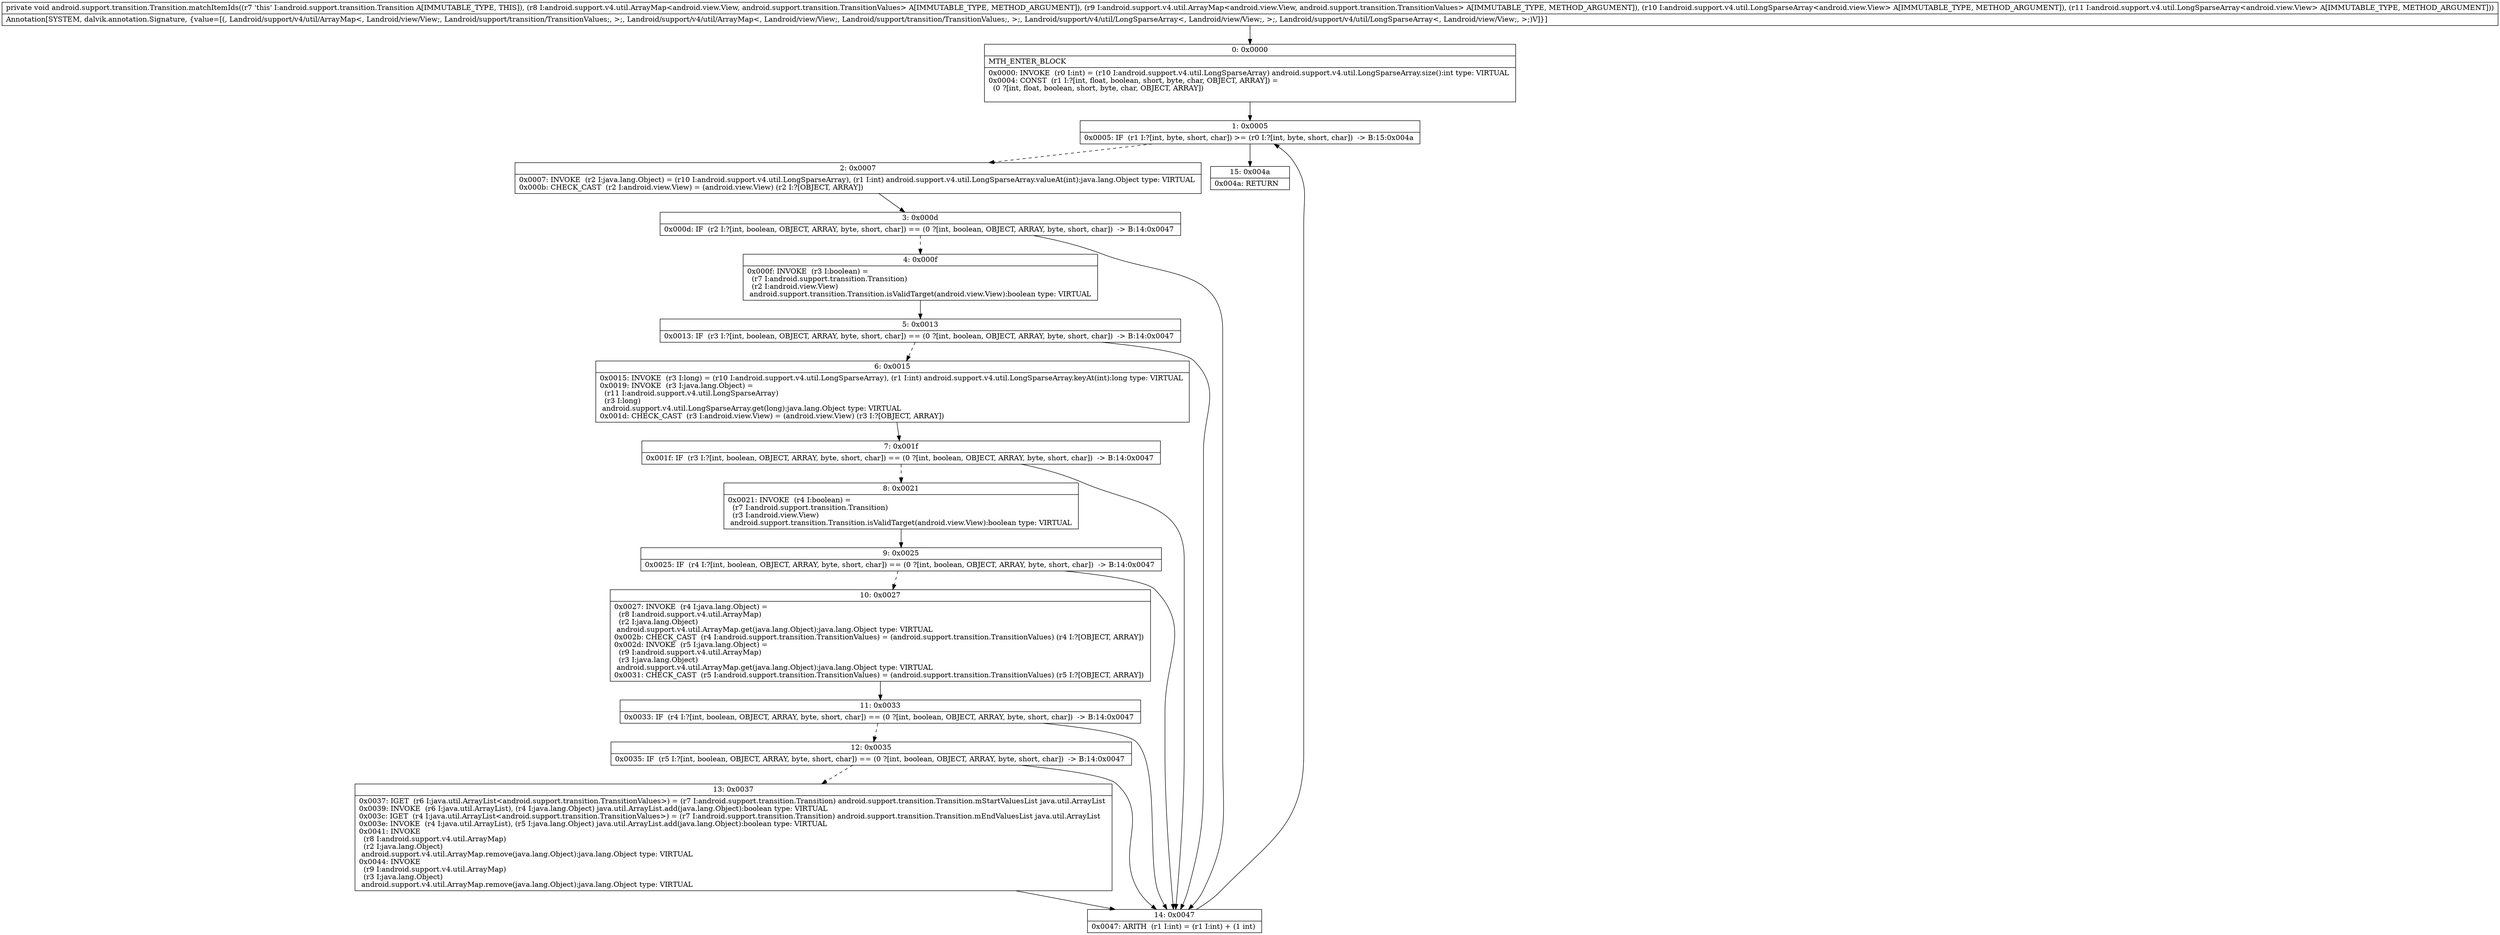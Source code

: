digraph "CFG forandroid.support.transition.Transition.matchItemIds(Landroid\/support\/v4\/util\/ArrayMap;Landroid\/support\/v4\/util\/ArrayMap;Landroid\/support\/v4\/util\/LongSparseArray;Landroid\/support\/v4\/util\/LongSparseArray;)V" {
Node_0 [shape=record,label="{0\:\ 0x0000|MTH_ENTER_BLOCK\l|0x0000: INVOKE  (r0 I:int) = (r10 I:android.support.v4.util.LongSparseArray) android.support.v4.util.LongSparseArray.size():int type: VIRTUAL \l0x0004: CONST  (r1 I:?[int, float, boolean, short, byte, char, OBJECT, ARRAY]) = \l  (0 ?[int, float, boolean, short, byte, char, OBJECT, ARRAY])\l \l}"];
Node_1 [shape=record,label="{1\:\ 0x0005|0x0005: IF  (r1 I:?[int, byte, short, char]) \>= (r0 I:?[int, byte, short, char])  \-\> B:15:0x004a \l}"];
Node_2 [shape=record,label="{2\:\ 0x0007|0x0007: INVOKE  (r2 I:java.lang.Object) = (r10 I:android.support.v4.util.LongSparseArray), (r1 I:int) android.support.v4.util.LongSparseArray.valueAt(int):java.lang.Object type: VIRTUAL \l0x000b: CHECK_CAST  (r2 I:android.view.View) = (android.view.View) (r2 I:?[OBJECT, ARRAY]) \l}"];
Node_3 [shape=record,label="{3\:\ 0x000d|0x000d: IF  (r2 I:?[int, boolean, OBJECT, ARRAY, byte, short, char]) == (0 ?[int, boolean, OBJECT, ARRAY, byte, short, char])  \-\> B:14:0x0047 \l}"];
Node_4 [shape=record,label="{4\:\ 0x000f|0x000f: INVOKE  (r3 I:boolean) = \l  (r7 I:android.support.transition.Transition)\l  (r2 I:android.view.View)\l android.support.transition.Transition.isValidTarget(android.view.View):boolean type: VIRTUAL \l}"];
Node_5 [shape=record,label="{5\:\ 0x0013|0x0013: IF  (r3 I:?[int, boolean, OBJECT, ARRAY, byte, short, char]) == (0 ?[int, boolean, OBJECT, ARRAY, byte, short, char])  \-\> B:14:0x0047 \l}"];
Node_6 [shape=record,label="{6\:\ 0x0015|0x0015: INVOKE  (r3 I:long) = (r10 I:android.support.v4.util.LongSparseArray), (r1 I:int) android.support.v4.util.LongSparseArray.keyAt(int):long type: VIRTUAL \l0x0019: INVOKE  (r3 I:java.lang.Object) = \l  (r11 I:android.support.v4.util.LongSparseArray)\l  (r3 I:long)\l android.support.v4.util.LongSparseArray.get(long):java.lang.Object type: VIRTUAL \l0x001d: CHECK_CAST  (r3 I:android.view.View) = (android.view.View) (r3 I:?[OBJECT, ARRAY]) \l}"];
Node_7 [shape=record,label="{7\:\ 0x001f|0x001f: IF  (r3 I:?[int, boolean, OBJECT, ARRAY, byte, short, char]) == (0 ?[int, boolean, OBJECT, ARRAY, byte, short, char])  \-\> B:14:0x0047 \l}"];
Node_8 [shape=record,label="{8\:\ 0x0021|0x0021: INVOKE  (r4 I:boolean) = \l  (r7 I:android.support.transition.Transition)\l  (r3 I:android.view.View)\l android.support.transition.Transition.isValidTarget(android.view.View):boolean type: VIRTUAL \l}"];
Node_9 [shape=record,label="{9\:\ 0x0025|0x0025: IF  (r4 I:?[int, boolean, OBJECT, ARRAY, byte, short, char]) == (0 ?[int, boolean, OBJECT, ARRAY, byte, short, char])  \-\> B:14:0x0047 \l}"];
Node_10 [shape=record,label="{10\:\ 0x0027|0x0027: INVOKE  (r4 I:java.lang.Object) = \l  (r8 I:android.support.v4.util.ArrayMap)\l  (r2 I:java.lang.Object)\l android.support.v4.util.ArrayMap.get(java.lang.Object):java.lang.Object type: VIRTUAL \l0x002b: CHECK_CAST  (r4 I:android.support.transition.TransitionValues) = (android.support.transition.TransitionValues) (r4 I:?[OBJECT, ARRAY]) \l0x002d: INVOKE  (r5 I:java.lang.Object) = \l  (r9 I:android.support.v4.util.ArrayMap)\l  (r3 I:java.lang.Object)\l android.support.v4.util.ArrayMap.get(java.lang.Object):java.lang.Object type: VIRTUAL \l0x0031: CHECK_CAST  (r5 I:android.support.transition.TransitionValues) = (android.support.transition.TransitionValues) (r5 I:?[OBJECT, ARRAY]) \l}"];
Node_11 [shape=record,label="{11\:\ 0x0033|0x0033: IF  (r4 I:?[int, boolean, OBJECT, ARRAY, byte, short, char]) == (0 ?[int, boolean, OBJECT, ARRAY, byte, short, char])  \-\> B:14:0x0047 \l}"];
Node_12 [shape=record,label="{12\:\ 0x0035|0x0035: IF  (r5 I:?[int, boolean, OBJECT, ARRAY, byte, short, char]) == (0 ?[int, boolean, OBJECT, ARRAY, byte, short, char])  \-\> B:14:0x0047 \l}"];
Node_13 [shape=record,label="{13\:\ 0x0037|0x0037: IGET  (r6 I:java.util.ArrayList\<android.support.transition.TransitionValues\>) = (r7 I:android.support.transition.Transition) android.support.transition.Transition.mStartValuesList java.util.ArrayList \l0x0039: INVOKE  (r6 I:java.util.ArrayList), (r4 I:java.lang.Object) java.util.ArrayList.add(java.lang.Object):boolean type: VIRTUAL \l0x003c: IGET  (r4 I:java.util.ArrayList\<android.support.transition.TransitionValues\>) = (r7 I:android.support.transition.Transition) android.support.transition.Transition.mEndValuesList java.util.ArrayList \l0x003e: INVOKE  (r4 I:java.util.ArrayList), (r5 I:java.lang.Object) java.util.ArrayList.add(java.lang.Object):boolean type: VIRTUAL \l0x0041: INVOKE  \l  (r8 I:android.support.v4.util.ArrayMap)\l  (r2 I:java.lang.Object)\l android.support.v4.util.ArrayMap.remove(java.lang.Object):java.lang.Object type: VIRTUAL \l0x0044: INVOKE  \l  (r9 I:android.support.v4.util.ArrayMap)\l  (r3 I:java.lang.Object)\l android.support.v4.util.ArrayMap.remove(java.lang.Object):java.lang.Object type: VIRTUAL \l}"];
Node_14 [shape=record,label="{14\:\ 0x0047|0x0047: ARITH  (r1 I:int) = (r1 I:int) + (1 int) \l}"];
Node_15 [shape=record,label="{15\:\ 0x004a|0x004a: RETURN   \l}"];
MethodNode[shape=record,label="{private void android.support.transition.Transition.matchItemIds((r7 'this' I:android.support.transition.Transition A[IMMUTABLE_TYPE, THIS]), (r8 I:android.support.v4.util.ArrayMap\<android.view.View, android.support.transition.TransitionValues\> A[IMMUTABLE_TYPE, METHOD_ARGUMENT]), (r9 I:android.support.v4.util.ArrayMap\<android.view.View, android.support.transition.TransitionValues\> A[IMMUTABLE_TYPE, METHOD_ARGUMENT]), (r10 I:android.support.v4.util.LongSparseArray\<android.view.View\> A[IMMUTABLE_TYPE, METHOD_ARGUMENT]), (r11 I:android.support.v4.util.LongSparseArray\<android.view.View\> A[IMMUTABLE_TYPE, METHOD_ARGUMENT]))  | Annotation[SYSTEM, dalvik.annotation.Signature, \{value=[(, Landroid\/support\/v4\/util\/ArrayMap\<, Landroid\/view\/View;, Landroid\/support\/transition\/TransitionValues;, \>;, Landroid\/support\/v4\/util\/ArrayMap\<, Landroid\/view\/View;, Landroid\/support\/transition\/TransitionValues;, \>;, Landroid\/support\/v4\/util\/LongSparseArray\<, Landroid\/view\/View;, \>;, Landroid\/support\/v4\/util\/LongSparseArray\<, Landroid\/view\/View;, \>;)V]\}]\l}"];
MethodNode -> Node_0;
Node_0 -> Node_1;
Node_1 -> Node_2[style=dashed];
Node_1 -> Node_15;
Node_2 -> Node_3;
Node_3 -> Node_4[style=dashed];
Node_3 -> Node_14;
Node_4 -> Node_5;
Node_5 -> Node_6[style=dashed];
Node_5 -> Node_14;
Node_6 -> Node_7;
Node_7 -> Node_8[style=dashed];
Node_7 -> Node_14;
Node_8 -> Node_9;
Node_9 -> Node_10[style=dashed];
Node_9 -> Node_14;
Node_10 -> Node_11;
Node_11 -> Node_12[style=dashed];
Node_11 -> Node_14;
Node_12 -> Node_13[style=dashed];
Node_12 -> Node_14;
Node_13 -> Node_14;
Node_14 -> Node_1;
}

